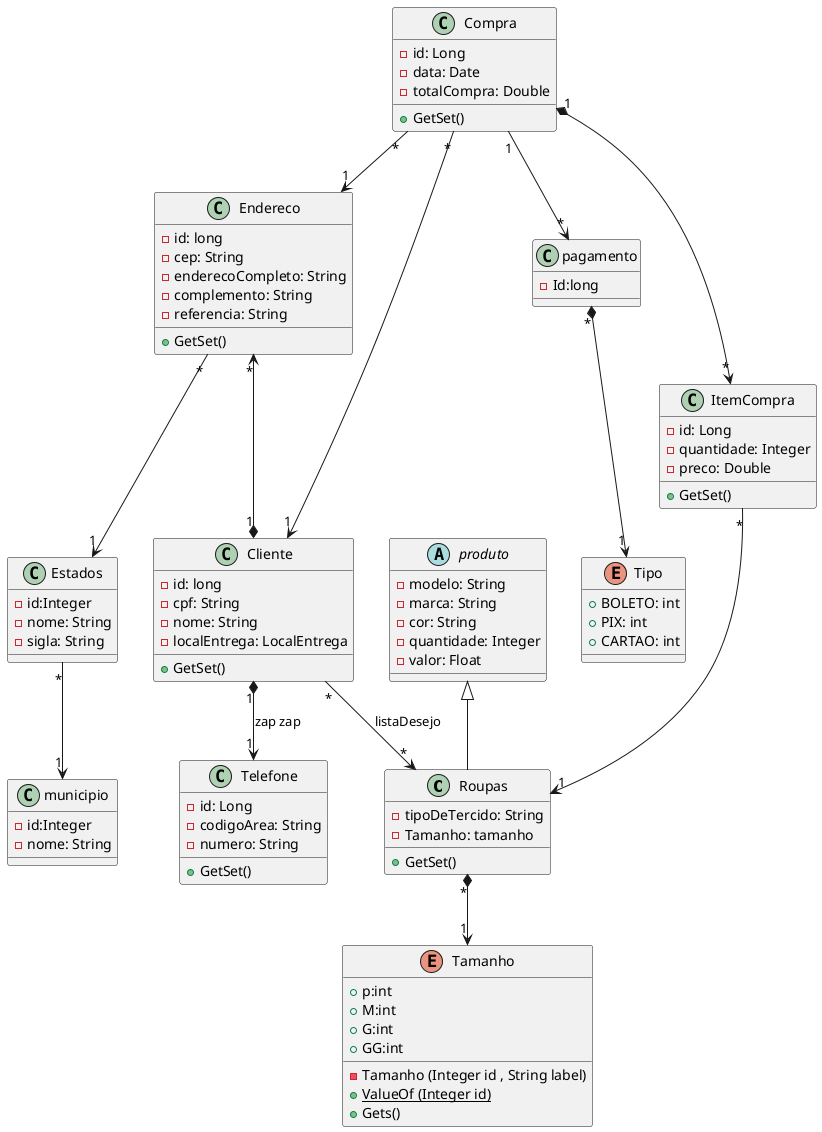 @startuml UML

class Roupas{
    - tipoDeTercido: String
    - Tamanho: tamanho

    + GetSet()


}

class Cliente{
    -id: long
    - cpf: String
    - nome: String
    - localEntrega: LocalEntrega

    + GetSet()
}

class Endereco{
    - id: long
    - cep: String
    - enderecoCompleto: String
    - complemento: String
    - referencia: String

    + GetSet()
}
class ItemCompra {
    - id: Long
    - quantidade: Integer
    - preco: Double
    
    + GetSet()
}
class Compra {
    - id: Long
    - data: Date
    - totalCompra: Double
    
    + GetSet()
}
class Telefone {
    - id: Long
    - codigoArea: String
    - numero: String
    
    + GetSet()
}
class municipio{
    -id:Integer
    -nome: String

}
class Estados{
    -id:Integer
    -nome: String
    -sigla: String
}
enum Tamanho{
    + p:int
    + M:int
    + G:int
    + GG:int
 
    - Tamanho (Integer id , String label)
    + {static}ValueOf (Integer id)
    + Gets()

}
abstract produto{
    - modelo: String
    - marca: String
    - cor: String
    - quantidade: Integer
    - valor: Float
    
}
class pagamento{
    -Id:long

    
}

enum Tipo{
    + BOLETO: int
    + PIX: int
    + CARTAO: int
    
}



    
    produto <|-- Roupas

    Endereco "*" <--*"1" Cliente
    Cliente "*" --> "*" Roupas: listaDesejo

    Compra "1" *--> "*" ItemCompra
    Compra "*" --> "1" Cliente
    Compra "*"  --> "1" Endereco
    

    ItemCompra "*" --> "1" Roupas

    Cliente "1" *--> "1" Telefone: zap zap

    Compra "1"-->"*" pagamento




    Roupas "*" *--> "1" Tamanho
    pagamento "*" *--> "1" Tipo

    Endereco "*"--> "1" Estados

    Estados "*"--> "1" municipio
@enduml

